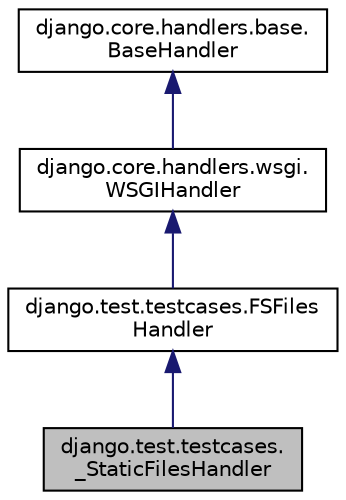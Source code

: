 digraph "django.test.testcases._StaticFilesHandler"
{
 // LATEX_PDF_SIZE
  edge [fontname="Helvetica",fontsize="10",labelfontname="Helvetica",labelfontsize="10"];
  node [fontname="Helvetica",fontsize="10",shape=record];
  Node1 [label="django.test.testcases.\l_StaticFilesHandler",height=0.2,width=0.4,color="black", fillcolor="grey75", style="filled", fontcolor="black",tooltip=" "];
  Node2 -> Node1 [dir="back",color="midnightblue",fontsize="10",style="solid",fontname="Helvetica"];
  Node2 [label="django.test.testcases.FSFiles\lHandler",height=0.2,width=0.4,color="black", fillcolor="white", style="filled",URL="$dc/d70/classdjango_1_1test_1_1testcases_1_1_f_s_files_handler.html",tooltip=" "];
  Node3 -> Node2 [dir="back",color="midnightblue",fontsize="10",style="solid",fontname="Helvetica"];
  Node3 [label="django.core.handlers.wsgi.\lWSGIHandler",height=0.2,width=0.4,color="black", fillcolor="white", style="filled",URL="$dc/d50/classdjango_1_1core_1_1handlers_1_1wsgi_1_1_w_s_g_i_handler.html",tooltip=" "];
  Node4 -> Node3 [dir="back",color="midnightblue",fontsize="10",style="solid",fontname="Helvetica"];
  Node4 [label="django.core.handlers.base.\lBaseHandler",height=0.2,width=0.4,color="black", fillcolor="white", style="filled",URL="$d3/dda/classdjango_1_1core_1_1handlers_1_1base_1_1_base_handler.html",tooltip=" "];
}
